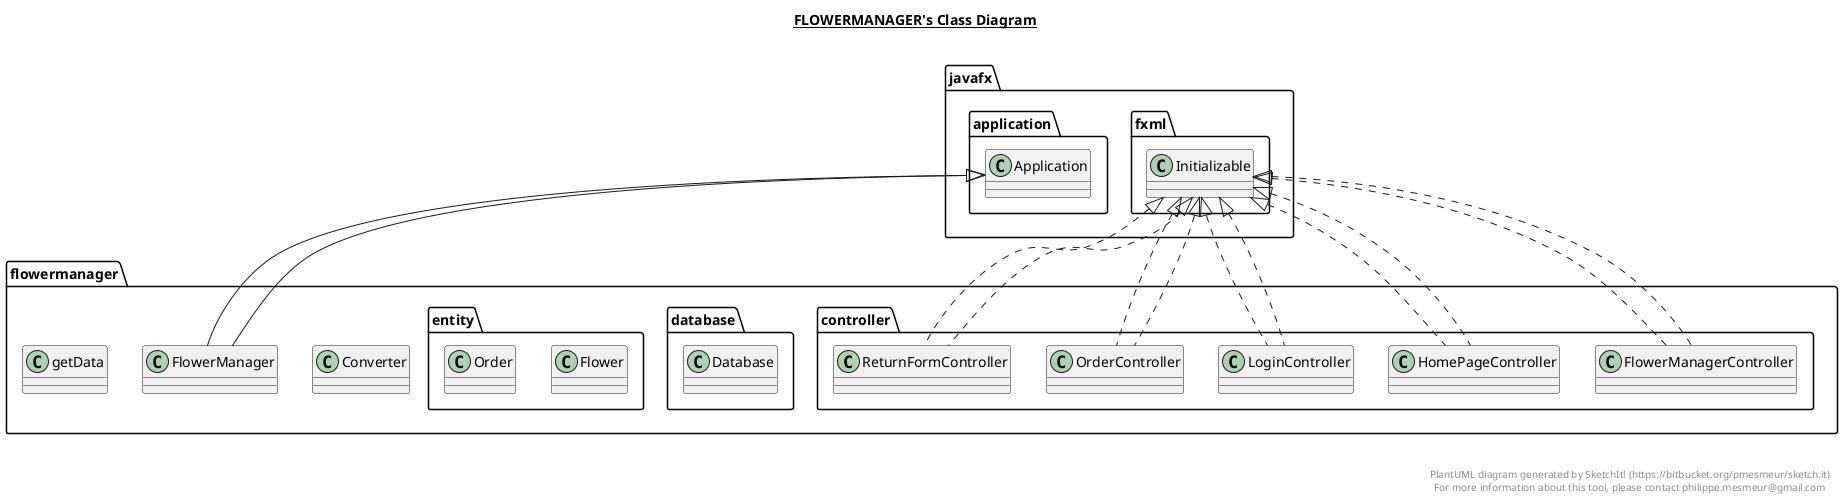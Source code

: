 @startuml

title __FLOWERMANAGER's Class Diagram__\n

  namespace flowermanager {
    class flowermanager.Converter {
    }
  }
  

  namespace flowermanager {
    class flowermanager.Converter {
    }
  }
  

  namespace flowermanager {
    class flowermanager.FlowerManager {
    }
  }
  

  namespace flowermanager {
    class flowermanager.FlowerManager {
    }
  }
  

  namespace flowermanager {
    namespace controller {
      class flowermanager.controller.FlowerManagerController {
      }
    }
  }
  

  namespace flowermanager {
    namespace controller {
      class flowermanager.controller.FlowerManagerController {
      }
    }
  }
  

  namespace flowermanager {
    namespace controller {
      class flowermanager.controller.HomePageController {
      }
    }
  }
  

  namespace flowermanager {
    namespace controller {
      class flowermanager.controller.HomePageController {
      }
    }
  }
  

  namespace flowermanager {
    namespace controller {
      class flowermanager.controller.LoginController {
      }
    }
  }
  

  namespace flowermanager {
    namespace controller {
      class flowermanager.controller.LoginController {
      }
    }
  }
  

  namespace flowermanager {
    namespace controller {
      class flowermanager.controller.OrderController {
      }
    }
  }
  

  namespace flowermanager {
    namespace controller {
      class flowermanager.controller.OrderController {
      }
    }
  }
  

  namespace flowermanager {
    namespace controller {
      class flowermanager.controller.ReturnFormController {
      }
    }
  }
  

  namespace flowermanager {
    namespace controller {
      class flowermanager.controller.ReturnFormController {
      }
    }
  }
  

  namespace flowermanager {
    namespace database {
      class flowermanager.database.Database {
      }
    }
  }
  

  namespace flowermanager {
    namespace database {
      class flowermanager.database.Database {
      }
    }
  }
  

  namespace flowermanager {
    namespace entity {
      class flowermanager.entity.Flower {
      }
    }
  }
  

  namespace flowermanager {
    namespace entity {
      class flowermanager.entity.Flower {
      }
    }
  }
  

  namespace flowermanager {
    namespace entity {
      class flowermanager.entity.Order {
      }
    }
  }
  

  namespace flowermanager {
    namespace entity {
      class flowermanager.entity.Order {
      }
    }
  }
  

  namespace flowermanager {
    class flowermanager.getData {
    }
  }
  

  namespace flowermanager {
    class flowermanager.getData {
    }
  }
  

  flowermanager.FlowerManager -up-|> javafx.application.Application
  flowermanager.FlowerManager -up-|> javafx.application.Application
  flowermanager.controller.FlowerManagerController .up.|> javafx.fxml.Initializable
  flowermanager.controller.FlowerManagerController .up.|> javafx.fxml.Initializable
  flowermanager.controller.HomePageController .up.|> javafx.fxml.Initializable
  flowermanager.controller.HomePageController .up.|> javafx.fxml.Initializable
  flowermanager.controller.LoginController .up.|> javafx.fxml.Initializable
  flowermanager.controller.LoginController .up.|> javafx.fxml.Initializable
  flowermanager.controller.OrderController .up.|> javafx.fxml.Initializable
  flowermanager.controller.OrderController .up.|> javafx.fxml.Initializable
  flowermanager.controller.ReturnFormController .up.|> javafx.fxml.Initializable
  flowermanager.controller.ReturnFormController .up.|> javafx.fxml.Initializable


right footer


PlantUML diagram generated by SketchIt! (https://bitbucket.org/pmesmeur/sketch.it)
For more information about this tool, please contact philippe.mesmeur@gmail.com
endfooter

@enduml
